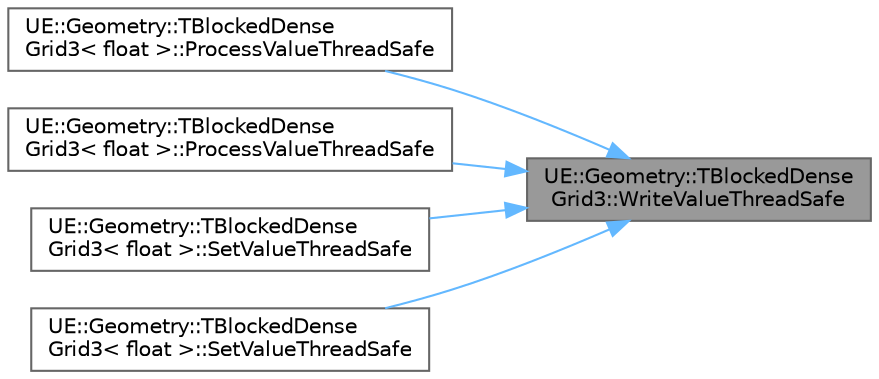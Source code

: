 digraph "UE::Geometry::TBlockedDenseGrid3::WriteValueThreadSafe"
{
 // INTERACTIVE_SVG=YES
 // LATEX_PDF_SIZE
  bgcolor="transparent";
  edge [fontname=Helvetica,fontsize=10,labelfontname=Helvetica,labelfontsize=10];
  node [fontname=Helvetica,fontsize=10,shape=box,height=0.2,width=0.4];
  rankdir="RL";
  Node1 [id="Node000001",label="UE::Geometry::TBlockedDense\lGrid3::WriteValueThreadSafe",height=0.2,width=0.4,color="gray40", fillcolor="grey60", style="filled", fontcolor="black",tooltip=" "];
  Node1 -> Node2 [id="edge1_Node000001_Node000002",dir="back",color="steelblue1",style="solid",tooltip=" "];
  Node2 [id="Node000002",label="UE::Geometry::TBlockedDense\lGrid3\< float \>::ProcessValueThreadSafe",height=0.2,width=0.4,color="grey40", fillcolor="white", style="filled",URL="$d8/d71/classUE_1_1Geometry_1_1TBlockedDenseGrid3.html#a3bb0e9e1ee593bd555f7124adf25f62a",tooltip=" "];
  Node1 -> Node3 [id="edge2_Node000001_Node000003",dir="back",color="steelblue1",style="solid",tooltip=" "];
  Node3 [id="Node000003",label="UE::Geometry::TBlockedDense\lGrid3\< float \>::ProcessValueThreadSafe",height=0.2,width=0.4,color="grey40", fillcolor="white", style="filled",URL="$d8/d71/classUE_1_1Geometry_1_1TBlockedDenseGrid3.html#ab0383c55ea4351d6d6e1ee710b82fb75",tooltip=" "];
  Node1 -> Node4 [id="edge3_Node000001_Node000004",dir="back",color="steelblue1",style="solid",tooltip=" "];
  Node4 [id="Node000004",label="UE::Geometry::TBlockedDense\lGrid3\< float \>::SetValueThreadSafe",height=0.2,width=0.4,color="grey40", fillcolor="white", style="filled",URL="$d8/d71/classUE_1_1Geometry_1_1TBlockedDenseGrid3.html#afe03b7118b3d2c0e90e4ec0848c84c95",tooltip=" "];
  Node1 -> Node5 [id="edge4_Node000001_Node000005",dir="back",color="steelblue1",style="solid",tooltip=" "];
  Node5 [id="Node000005",label="UE::Geometry::TBlockedDense\lGrid3\< float \>::SetValueThreadSafe",height=0.2,width=0.4,color="grey40", fillcolor="white", style="filled",URL="$d8/d71/classUE_1_1Geometry_1_1TBlockedDenseGrid3.html#a249d64230bd2fd9c3fa090a28faee2be",tooltip=" "];
}
